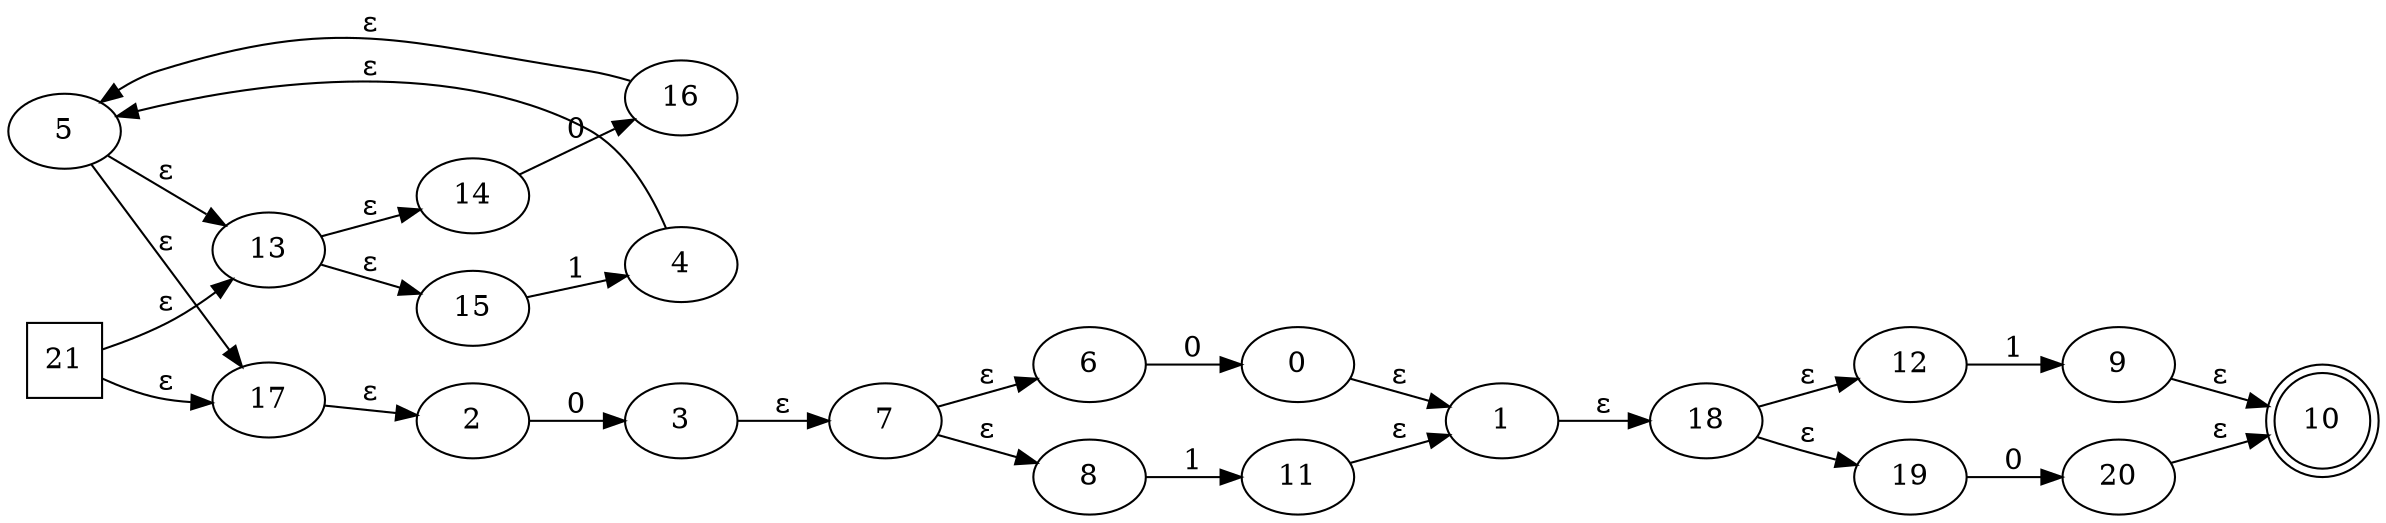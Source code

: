 digraph G {
	rankdir=LR;
	0->1[ label=ɛ ];
	2->3[ label=0 ];
	4->5[ label=ɛ ];
	6->0[ label=0 ];
	7->6[ label=ɛ ];
	7->8[ label=ɛ ];
	9->10[ label=ɛ ];
	8->11[ label=1 ];
	12->9[ label=1 ];
	13->14[ label=ɛ ];
	13->15[ label=ɛ ];
	14->16[ label=0 ];
	16->5[ label=ɛ ];
	17->2[ label=ɛ ];
	3->7[ label=ɛ ];
	5->17[ label=ɛ ];
	5->13[ label=ɛ ];
	18->19[ label=ɛ ];
	18->12[ label=ɛ ];
	20->10[ label=ɛ ];
	1->18[ label=ɛ ];
	21->13[ label=ɛ ];
	21->17[ label=ɛ ];
	15->4[ label=1 ];
	11->1[ label=ɛ ];
	19->20[ label=0 ];
	0;
	1;
	10 [ shape=doublecircle ];
	11;
	12;
	13;
	14;
	15;
	16;
	17;
	18;
	19;
	2;
	20;
	21 [ shape=square ];
	3;
	4;
	5;
	6;
	7;
	8;
	9;

}

